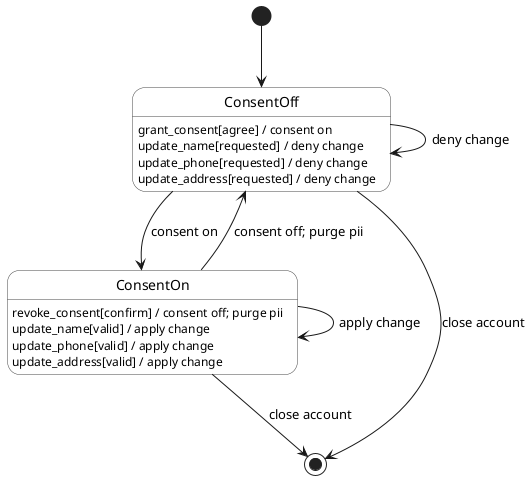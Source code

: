 @startuml ProfileConsent_State_v2
skinparam shadowing false
skinparam state { 
    BackgroundColor white 
    BorderColor #444 
}

[*] --> ConsentOff
ConsentOn --> [*] : close account
ConsentOff --> [*] : close account

state ConsentOff {
  ConsentOff : grant_consent[agree] / consent on
  ConsentOff : update_name[requested] / deny change
  ConsentOff : update_phone[requested] / deny change
  ConsentOff : update_address[requested] / deny change
}

state ConsentOn {
  ConsentOn : revoke_consent[confirm] / consent off; purge pii
  ConsentOn : update_name[valid] / apply change
  ConsentOn : update_phone[valid] / apply change
  ConsentOn : update_address[valid] / apply change
}

' self-loops and transitions (labels = actions only)
ConsentOn --> ConsentOn : apply change
ConsentOff --> ConsentOff : deny change
ConsentOff --> ConsentOn : consent on
ConsentOn --> ConsentOff : consent off; purge pii
@enduml
